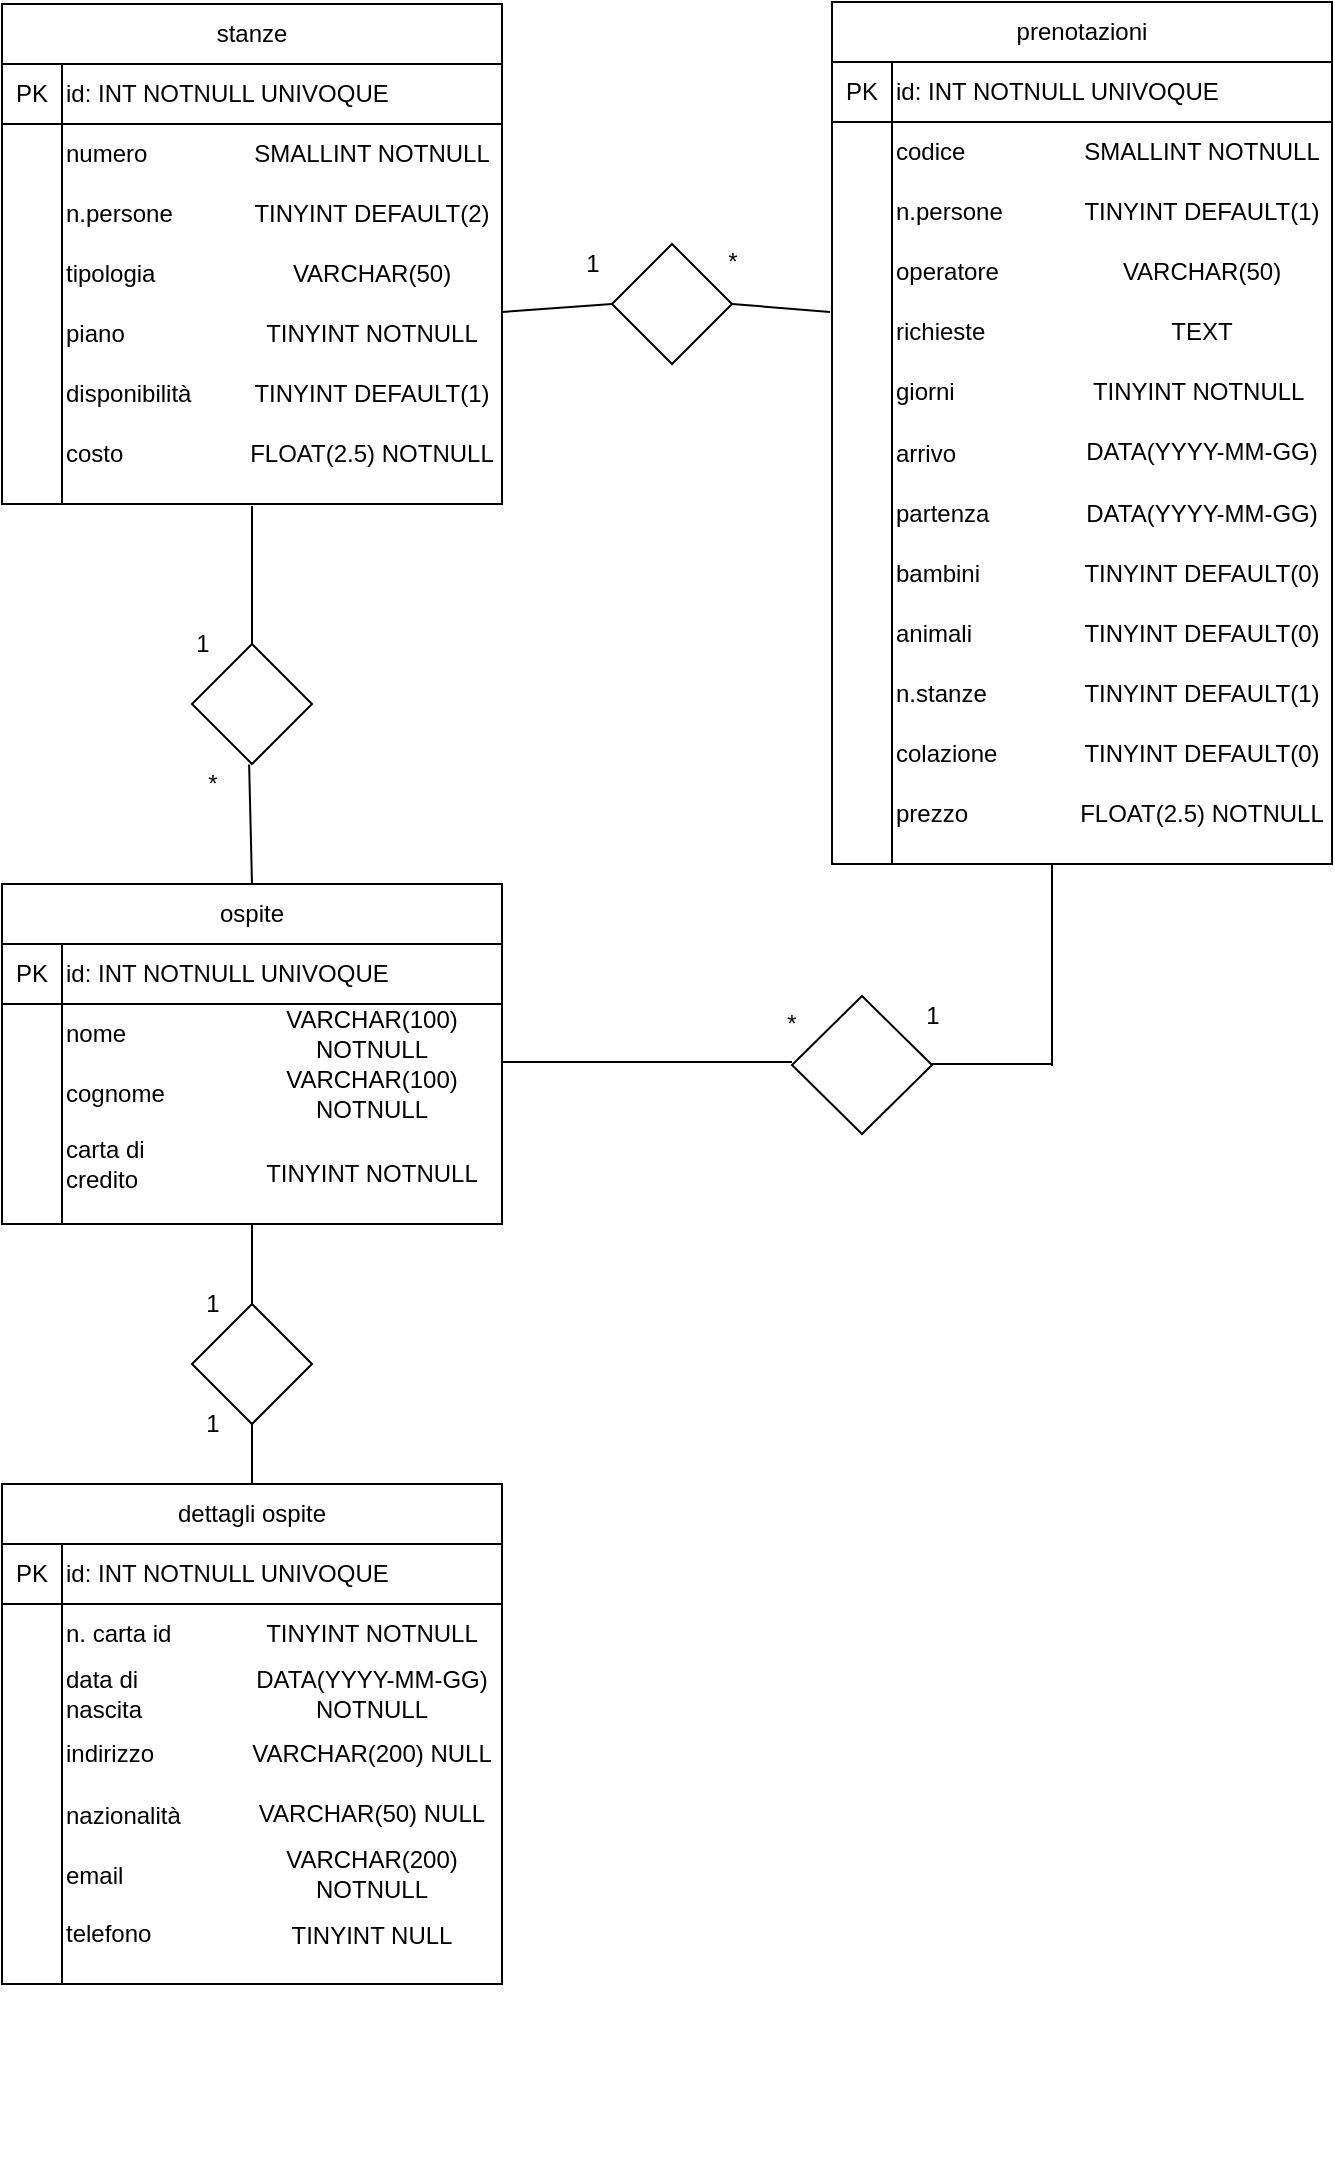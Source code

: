 <mxfile version="13.7.9" type="github">
  <diagram id="1i0_ciFNV-c5sHIzB2MD" name="Page-1">
    <mxGraphModel dx="868" dy="433" grid="1" gridSize="10" guides="1" tooltips="1" connect="1" arrows="1" fold="1" page="1" pageScale="1" pageWidth="850" pageHeight="1100" math="0" shadow="0">
      <root>
        <mxCell id="0" />
        <mxCell id="1" parent="0" />
        <mxCell id="PzwQnNtE5YqFAhaQ5UEn-1" value="" style="shape=internalStorage;whiteSpace=wrap;html=1;backgroundOutline=1;dx=30;dy=30;" parent="1" vertex="1">
          <mxGeometry x="175" y="60" width="250" height="220" as="geometry" />
        </mxCell>
        <mxCell id="PzwQnNtE5YqFAhaQ5UEn-2" value="" style="rounded=0;whiteSpace=wrap;html=1;" parent="1" vertex="1">
          <mxGeometry x="175" y="30" width="250" height="30" as="geometry" />
        </mxCell>
        <mxCell id="PzwQnNtE5YqFAhaQ5UEn-3" value="PK" style="text;html=1;strokeColor=none;fillColor=none;align=center;verticalAlign=middle;whiteSpace=wrap;rounded=0;" parent="1" vertex="1">
          <mxGeometry x="175" y="60" width="30" height="30" as="geometry" />
        </mxCell>
        <mxCell id="PzwQnNtE5YqFAhaQ5UEn-5" value="id: INT NOTNULL UNIVOQUE" style="text;html=1;strokeColor=none;fillColor=none;align=left;verticalAlign=middle;whiteSpace=wrap;rounded=0;" parent="1" vertex="1">
          <mxGeometry x="205" y="60" width="220" height="30" as="geometry" />
        </mxCell>
        <mxCell id="PzwQnNtE5YqFAhaQ5UEn-7" value="numero" style="text;html=1;strokeColor=none;fillColor=none;align=left;verticalAlign=middle;whiteSpace=wrap;rounded=0;" parent="1" vertex="1">
          <mxGeometry x="205" y="90" width="60" height="30" as="geometry" />
        </mxCell>
        <mxCell id="PzwQnNtE5YqFAhaQ5UEn-8" value="tipologia" style="text;html=1;strokeColor=none;fillColor=none;align=left;verticalAlign=middle;whiteSpace=wrap;rounded=0;" parent="1" vertex="1">
          <mxGeometry x="205" y="150" width="60" height="30" as="geometry" />
        </mxCell>
        <mxCell id="PzwQnNtE5YqFAhaQ5UEn-10" value="n.persone" style="text;html=1;strokeColor=none;fillColor=none;align=left;verticalAlign=middle;whiteSpace=wrap;rounded=0;" parent="1" vertex="1">
          <mxGeometry x="205" y="120" width="60" height="30" as="geometry" />
        </mxCell>
        <mxCell id="PzwQnNtE5YqFAhaQ5UEn-11" value="piano" style="text;html=1;strokeColor=none;fillColor=none;align=left;verticalAlign=middle;whiteSpace=wrap;rounded=0;" parent="1" vertex="1">
          <mxGeometry x="205" y="180" width="60" height="30" as="geometry" />
        </mxCell>
        <mxCell id="PzwQnNtE5YqFAhaQ5UEn-13" value="costo" style="text;html=1;strokeColor=none;fillColor=none;align=left;verticalAlign=middle;whiteSpace=wrap;rounded=0;" parent="1" vertex="1">
          <mxGeometry x="205" y="240" width="60" height="30" as="geometry" />
        </mxCell>
        <mxCell id="PzwQnNtE5YqFAhaQ5UEn-26" value="SMALLINT NOTNULL" style="text;html=1;strokeColor=none;fillColor=none;align=center;verticalAlign=middle;whiteSpace=wrap;rounded=0;" parent="1" vertex="1">
          <mxGeometry x="295" y="90" width="130" height="30" as="geometry" />
        </mxCell>
        <mxCell id="PzwQnNtE5YqFAhaQ5UEn-29" value="TINYINT DEFAULT(2)" style="text;html=1;strokeColor=none;fillColor=none;align=center;verticalAlign=middle;whiteSpace=wrap;rounded=0;" parent="1" vertex="1">
          <mxGeometry x="295" y="120" width="130" height="30" as="geometry" />
        </mxCell>
        <mxCell id="PzwQnNtE5YqFAhaQ5UEn-30" value="VARCHAR(50)" style="text;html=1;strokeColor=none;fillColor=none;align=center;verticalAlign=middle;whiteSpace=wrap;rounded=0;" parent="1" vertex="1">
          <mxGeometry x="295" y="150" width="130" height="30" as="geometry" />
        </mxCell>
        <mxCell id="PzwQnNtE5YqFAhaQ5UEn-31" value="TINYINT NOTNULL" style="text;html=1;strokeColor=none;fillColor=none;align=center;verticalAlign=middle;whiteSpace=wrap;rounded=0;" parent="1" vertex="1">
          <mxGeometry x="295" y="180" width="130" height="30" as="geometry" />
        </mxCell>
        <mxCell id="PzwQnNtE5YqFAhaQ5UEn-33" value="TINYINT DEFAULT(1)" style="text;html=1;strokeColor=none;fillColor=none;align=center;verticalAlign=middle;whiteSpace=wrap;rounded=0;" parent="1" vertex="1">
          <mxGeometry x="295" y="210" width="130" height="30" as="geometry" />
        </mxCell>
        <mxCell id="PzwQnNtE5YqFAhaQ5UEn-34" value="FLOAT(2.5) NOTNULL" style="text;html=1;strokeColor=none;fillColor=none;align=center;verticalAlign=middle;whiteSpace=wrap;rounded=0;" parent="1" vertex="1">
          <mxGeometry x="295" y="240" width="130" height="30" as="geometry" />
        </mxCell>
        <mxCell id="PzwQnNtE5YqFAhaQ5UEn-44" value="stanze" style="text;html=1;strokeColor=none;fillColor=none;align=center;verticalAlign=middle;whiteSpace=wrap;rounded=0;" parent="1" vertex="1">
          <mxGeometry x="185" y="35" width="230" height="20" as="geometry" />
        </mxCell>
        <mxCell id="CixkEMvf4ZS4essuHJ9_-4" value="disponibilità" style="text;html=1;strokeColor=none;fillColor=none;align=left;verticalAlign=middle;whiteSpace=wrap;rounded=0;" vertex="1" parent="1">
          <mxGeometry x="205" y="210" width="60" height="30" as="geometry" />
        </mxCell>
        <mxCell id="CixkEMvf4ZS4essuHJ9_-5" style="edgeStyle=orthogonalEdgeStyle;rounded=0;orthogonalLoop=1;jettySize=auto;html=1;exitX=0.5;exitY=1;exitDx=0;exitDy=0;" edge="1" parent="1" source="PzwQnNtE5YqFAhaQ5UEn-1" target="PzwQnNtE5YqFAhaQ5UEn-1">
          <mxGeometry relative="1" as="geometry" />
        </mxCell>
        <mxCell id="CixkEMvf4ZS4essuHJ9_-6" value="" style="shape=internalStorage;whiteSpace=wrap;html=1;backgroundOutline=1;dx=30;dy=30;" vertex="1" parent="1">
          <mxGeometry x="590" y="59" width="250" height="401" as="geometry" />
        </mxCell>
        <mxCell id="CixkEMvf4ZS4essuHJ9_-7" value="" style="rounded=0;whiteSpace=wrap;html=1;" vertex="1" parent="1">
          <mxGeometry x="590" y="29" width="250" height="30" as="geometry" />
        </mxCell>
        <mxCell id="CixkEMvf4ZS4essuHJ9_-8" value="PK" style="text;html=1;strokeColor=none;fillColor=none;align=center;verticalAlign=middle;whiteSpace=wrap;rounded=0;" vertex="1" parent="1">
          <mxGeometry x="590" y="59" width="30" height="30" as="geometry" />
        </mxCell>
        <mxCell id="CixkEMvf4ZS4essuHJ9_-9" value="id: INT NOTNULL UNIVOQUE" style="text;html=1;strokeColor=none;fillColor=none;align=left;verticalAlign=middle;whiteSpace=wrap;rounded=0;" vertex="1" parent="1">
          <mxGeometry x="620" y="59" width="220" height="30" as="geometry" />
        </mxCell>
        <mxCell id="CixkEMvf4ZS4essuHJ9_-10" value="codice" style="text;html=1;strokeColor=none;fillColor=none;align=left;verticalAlign=middle;whiteSpace=wrap;rounded=0;" vertex="1" parent="1">
          <mxGeometry x="620" y="89" width="60" height="30" as="geometry" />
        </mxCell>
        <mxCell id="CixkEMvf4ZS4essuHJ9_-11" value="operatore" style="text;html=1;strokeColor=none;fillColor=none;align=left;verticalAlign=middle;whiteSpace=wrap;rounded=0;" vertex="1" parent="1">
          <mxGeometry x="620" y="149" width="60" height="30" as="geometry" />
        </mxCell>
        <mxCell id="CixkEMvf4ZS4essuHJ9_-12" value="n.persone" style="text;html=1;strokeColor=none;fillColor=none;align=left;verticalAlign=middle;whiteSpace=wrap;rounded=0;" vertex="1" parent="1">
          <mxGeometry x="620" y="119" width="60" height="30" as="geometry" />
        </mxCell>
        <mxCell id="CixkEMvf4ZS4essuHJ9_-13" value="richieste" style="text;html=1;strokeColor=none;fillColor=none;align=left;verticalAlign=middle;whiteSpace=wrap;rounded=0;" vertex="1" parent="1">
          <mxGeometry x="620" y="179" width="60" height="30" as="geometry" />
        </mxCell>
        <mxCell id="CixkEMvf4ZS4essuHJ9_-14" value="prezzo" style="text;html=1;strokeColor=none;fillColor=none;align=left;verticalAlign=middle;whiteSpace=wrap;rounded=0;" vertex="1" parent="1">
          <mxGeometry x="620" y="420" width="60" height="30" as="geometry" />
        </mxCell>
        <mxCell id="CixkEMvf4ZS4essuHJ9_-15" value="SMALLINT NOTNULL" style="text;html=1;strokeColor=none;fillColor=none;align=center;verticalAlign=middle;whiteSpace=wrap;rounded=0;" vertex="1" parent="1">
          <mxGeometry x="710" y="89" width="130" height="30" as="geometry" />
        </mxCell>
        <mxCell id="CixkEMvf4ZS4essuHJ9_-16" value="TINYINT DEFAULT(1)" style="text;html=1;strokeColor=none;fillColor=none;align=center;verticalAlign=middle;whiteSpace=wrap;rounded=0;" vertex="1" parent="1">
          <mxGeometry x="710" y="119" width="130" height="30" as="geometry" />
        </mxCell>
        <mxCell id="CixkEMvf4ZS4essuHJ9_-17" value="VARCHAR(50)" style="text;html=1;strokeColor=none;fillColor=none;align=center;verticalAlign=middle;whiteSpace=wrap;rounded=0;" vertex="1" parent="1">
          <mxGeometry x="710" y="149" width="130" height="30" as="geometry" />
        </mxCell>
        <mxCell id="CixkEMvf4ZS4essuHJ9_-18" value="TEXT" style="text;html=1;strokeColor=none;fillColor=none;align=center;verticalAlign=middle;whiteSpace=wrap;rounded=0;" vertex="1" parent="1">
          <mxGeometry x="710" y="179" width="130" height="30" as="geometry" />
        </mxCell>
        <mxCell id="CixkEMvf4ZS4essuHJ9_-19" value="TINYINT NOTNULL&amp;nbsp;" style="text;html=1;strokeColor=none;fillColor=none;align=center;verticalAlign=middle;whiteSpace=wrap;rounded=0;" vertex="1" parent="1">
          <mxGeometry x="710" y="209" width="130" height="30" as="geometry" />
        </mxCell>
        <mxCell id="CixkEMvf4ZS4essuHJ9_-20" value="FLOAT(2.5) NOTNULL" style="text;html=1;strokeColor=none;fillColor=none;align=center;verticalAlign=middle;whiteSpace=wrap;rounded=0;" vertex="1" parent="1">
          <mxGeometry x="710" y="420" width="130" height="30" as="geometry" />
        </mxCell>
        <mxCell id="CixkEMvf4ZS4essuHJ9_-21" value="prenotazioni" style="text;html=1;strokeColor=none;fillColor=none;align=center;verticalAlign=middle;whiteSpace=wrap;rounded=0;" vertex="1" parent="1">
          <mxGeometry x="600" y="34" width="230" height="20" as="geometry" />
        </mxCell>
        <mxCell id="CixkEMvf4ZS4essuHJ9_-22" value="giorni" style="text;html=1;strokeColor=none;fillColor=none;align=left;verticalAlign=middle;whiteSpace=wrap;rounded=0;" vertex="1" parent="1">
          <mxGeometry x="620" y="209" width="60" height="30" as="geometry" />
        </mxCell>
        <mxCell id="CixkEMvf4ZS4essuHJ9_-23" style="edgeStyle=orthogonalEdgeStyle;rounded=0;orthogonalLoop=1;jettySize=auto;html=1;exitX=0.5;exitY=1;exitDx=0;exitDy=0;" edge="1" source="CixkEMvf4ZS4essuHJ9_-6" target="CixkEMvf4ZS4essuHJ9_-6" parent="1">
          <mxGeometry relative="1" as="geometry" />
        </mxCell>
        <mxCell id="CixkEMvf4ZS4essuHJ9_-25" value="arrivo" style="text;html=1;strokeColor=none;fillColor=none;align=left;verticalAlign=middle;whiteSpace=wrap;rounded=0;" vertex="1" parent="1">
          <mxGeometry x="620" y="240" width="60" height="30" as="geometry" />
        </mxCell>
        <mxCell id="CixkEMvf4ZS4essuHJ9_-27" value="partenza" style="text;html=1;strokeColor=none;fillColor=none;align=left;verticalAlign=middle;whiteSpace=wrap;rounded=0;" vertex="1" parent="1">
          <mxGeometry x="620" y="270" width="60" height="30" as="geometry" />
        </mxCell>
        <mxCell id="CixkEMvf4ZS4essuHJ9_-28" value="DATA(YYYY-MM-GG)" style="text;html=1;strokeColor=none;fillColor=none;align=center;verticalAlign=middle;whiteSpace=wrap;rounded=0;" vertex="1" parent="1">
          <mxGeometry x="710" y="239" width="130" height="30" as="geometry" />
        </mxCell>
        <mxCell id="CixkEMvf4ZS4essuHJ9_-29" value="DATA(YYYY-MM-GG)" style="text;html=1;strokeColor=none;fillColor=none;align=center;verticalAlign=middle;whiteSpace=wrap;rounded=0;" vertex="1" parent="1">
          <mxGeometry x="710" y="270" width="130" height="30" as="geometry" />
        </mxCell>
        <mxCell id="CixkEMvf4ZS4essuHJ9_-30" value="bambini" style="text;html=1;strokeColor=none;fillColor=none;align=left;verticalAlign=middle;whiteSpace=wrap;rounded=0;" vertex="1" parent="1">
          <mxGeometry x="620" y="300" width="60" height="30" as="geometry" />
        </mxCell>
        <mxCell id="CixkEMvf4ZS4essuHJ9_-32" value="TINYINT DEFAULT(0)" style="text;html=1;strokeColor=none;fillColor=none;align=center;verticalAlign=middle;whiteSpace=wrap;rounded=0;" vertex="1" parent="1">
          <mxGeometry x="710" y="300" width="130" height="30" as="geometry" />
        </mxCell>
        <mxCell id="CixkEMvf4ZS4essuHJ9_-34" value="animali" style="text;html=1;strokeColor=none;fillColor=none;align=left;verticalAlign=middle;whiteSpace=wrap;rounded=0;" vertex="1" parent="1">
          <mxGeometry x="620" y="330" width="60" height="30" as="geometry" />
        </mxCell>
        <mxCell id="CixkEMvf4ZS4essuHJ9_-35" value="TINYINT DEFAULT(0)" style="text;html=1;strokeColor=none;fillColor=none;align=center;verticalAlign=middle;whiteSpace=wrap;rounded=0;" vertex="1" parent="1">
          <mxGeometry x="710" y="330" width="130" height="30" as="geometry" />
        </mxCell>
        <mxCell id="CixkEMvf4ZS4essuHJ9_-36" value="" style="endArrow=none;html=1;exitX=1;exitY=0.5;exitDx=0;exitDy=0;" edge="1" parent="1" source="CixkEMvf4ZS4essuHJ9_-37">
          <mxGeometry width="50" height="50" relative="1" as="geometry">
            <mxPoint x="560" y="280" as="sourcePoint" />
            <mxPoint x="589" y="184" as="targetPoint" />
          </mxGeometry>
        </mxCell>
        <mxCell id="CixkEMvf4ZS4essuHJ9_-37" value="" style="rhombus;whiteSpace=wrap;html=1;" vertex="1" parent="1">
          <mxGeometry x="480" y="150" width="60" height="60" as="geometry" />
        </mxCell>
        <mxCell id="CixkEMvf4ZS4essuHJ9_-38" value="" style="endArrow=none;html=1;entryX=0;entryY=0.5;entryDx=0;entryDy=0;" edge="1" parent="1" target="CixkEMvf4ZS4essuHJ9_-37">
          <mxGeometry width="50" height="50" relative="1" as="geometry">
            <mxPoint x="425" y="184" as="sourcePoint" />
            <mxPoint x="589" y="182.132" as="targetPoint" />
          </mxGeometry>
        </mxCell>
        <mxCell id="CixkEMvf4ZS4essuHJ9_-39" value="1" style="text;html=1;align=center;verticalAlign=middle;resizable=0;points=[];autosize=1;" vertex="1" parent="1">
          <mxGeometry x="460" y="150" width="20" height="20" as="geometry" />
        </mxCell>
        <mxCell id="CixkEMvf4ZS4essuHJ9_-40" value="*" style="text;html=1;align=center;verticalAlign=middle;resizable=0;points=[];autosize=1;" vertex="1" parent="1">
          <mxGeometry x="530" y="149" width="20" height="20" as="geometry" />
        </mxCell>
        <mxCell id="CixkEMvf4ZS4essuHJ9_-41" value="n.stanze" style="text;html=1;strokeColor=none;fillColor=none;align=left;verticalAlign=middle;whiteSpace=wrap;rounded=0;" vertex="1" parent="1">
          <mxGeometry x="620" y="360" width="60" height="30" as="geometry" />
        </mxCell>
        <mxCell id="CixkEMvf4ZS4essuHJ9_-42" value="TINYINT DEFAULT(1)" style="text;html=1;strokeColor=none;fillColor=none;align=center;verticalAlign=middle;whiteSpace=wrap;rounded=0;" vertex="1" parent="1">
          <mxGeometry x="710" y="360" width="130" height="30" as="geometry" />
        </mxCell>
        <mxCell id="CixkEMvf4ZS4essuHJ9_-43" value="" style="shape=internalStorage;whiteSpace=wrap;html=1;backgroundOutline=1;dx=30;dy=30;" vertex="1" parent="1">
          <mxGeometry x="175" y="500" width="250" height="140" as="geometry" />
        </mxCell>
        <mxCell id="CixkEMvf4ZS4essuHJ9_-44" value="" style="rounded=0;whiteSpace=wrap;html=1;" vertex="1" parent="1">
          <mxGeometry x="175" y="470" width="250" height="30" as="geometry" />
        </mxCell>
        <mxCell id="CixkEMvf4ZS4essuHJ9_-45" value="PK" style="text;html=1;strokeColor=none;fillColor=none;align=center;verticalAlign=middle;whiteSpace=wrap;rounded=0;" vertex="1" parent="1">
          <mxGeometry x="175" y="500" width="30" height="30" as="geometry" />
        </mxCell>
        <mxCell id="CixkEMvf4ZS4essuHJ9_-46" value="id: INT NOTNULL UNIVOQUE" style="text;html=1;strokeColor=none;fillColor=none;align=left;verticalAlign=middle;whiteSpace=wrap;rounded=0;" vertex="1" parent="1">
          <mxGeometry x="205" y="500" width="220" height="30" as="geometry" />
        </mxCell>
        <mxCell id="CixkEMvf4ZS4essuHJ9_-47" value="nome" style="text;html=1;strokeColor=none;fillColor=none;align=left;verticalAlign=middle;whiteSpace=wrap;rounded=0;" vertex="1" parent="1">
          <mxGeometry x="205" y="530" width="60" height="30" as="geometry" />
        </mxCell>
        <mxCell id="CixkEMvf4ZS4essuHJ9_-49" value="cognome" style="text;html=1;strokeColor=none;fillColor=none;align=left;verticalAlign=middle;whiteSpace=wrap;rounded=0;" vertex="1" parent="1">
          <mxGeometry x="205" y="560" width="60" height="30" as="geometry" />
        </mxCell>
        <mxCell id="CixkEMvf4ZS4essuHJ9_-52" value="VARCHAR(100) NOTNULL" style="text;html=1;strokeColor=none;fillColor=none;align=center;verticalAlign=middle;whiteSpace=wrap;rounded=0;" vertex="1" parent="1">
          <mxGeometry x="295" y="530" width="130" height="30" as="geometry" />
        </mxCell>
        <mxCell id="CixkEMvf4ZS4essuHJ9_-53" value="VARCHAR(100) NOTNULL" style="text;html=1;strokeColor=none;fillColor=none;align=center;verticalAlign=middle;whiteSpace=wrap;rounded=0;" vertex="1" parent="1">
          <mxGeometry x="295" y="560" width="130" height="30" as="geometry" />
        </mxCell>
        <mxCell id="CixkEMvf4ZS4essuHJ9_-58" value="ospite" style="text;html=1;strokeColor=none;fillColor=none;align=center;verticalAlign=middle;whiteSpace=wrap;rounded=0;" vertex="1" parent="1">
          <mxGeometry x="185" y="475" width="230" height="20" as="geometry" />
        </mxCell>
        <mxCell id="CixkEMvf4ZS4essuHJ9_-76" value="colazione" style="text;html=1;strokeColor=none;fillColor=none;align=left;verticalAlign=middle;whiteSpace=wrap;rounded=0;" vertex="1" parent="1">
          <mxGeometry x="620" y="390" width="60" height="30" as="geometry" />
        </mxCell>
        <mxCell id="CixkEMvf4ZS4essuHJ9_-77" value="TINYINT DEFAULT(0)" style="text;html=1;strokeColor=none;fillColor=none;align=center;verticalAlign=middle;whiteSpace=wrap;rounded=0;" vertex="1" parent="1">
          <mxGeometry x="710" y="390" width="130" height="30" as="geometry" />
        </mxCell>
        <mxCell id="CixkEMvf4ZS4essuHJ9_-79" value="" style="endArrow=none;html=1;exitX=0.5;exitY=0;exitDx=0;exitDy=0;" edge="1" parent="1" source="CixkEMvf4ZS4essuHJ9_-80">
          <mxGeometry width="50" height="50" relative="1" as="geometry">
            <mxPoint x="550" y="450" as="sourcePoint" />
            <mxPoint x="300" y="281" as="targetPoint" />
            <Array as="points" />
          </mxGeometry>
        </mxCell>
        <mxCell id="CixkEMvf4ZS4essuHJ9_-80" value="" style="rhombus;whiteSpace=wrap;html=1;" vertex="1" parent="1">
          <mxGeometry x="270" y="350" width="60" height="60" as="geometry" />
        </mxCell>
        <mxCell id="CixkEMvf4ZS4essuHJ9_-81" value="" style="endArrow=none;html=1;entryX=0.476;entryY=1.005;entryDx=0;entryDy=0;entryPerimeter=0;exitX=0.5;exitY=0;exitDx=0;exitDy=0;" edge="1" parent="1" source="CixkEMvf4ZS4essuHJ9_-44" target="CixkEMvf4ZS4essuHJ9_-80">
          <mxGeometry width="50" height="50" relative="1" as="geometry">
            <mxPoint x="300" y="470" as="sourcePoint" />
            <mxPoint x="294" y="281.1" as="targetPoint" />
            <Array as="points" />
          </mxGeometry>
        </mxCell>
        <mxCell id="CixkEMvf4ZS4essuHJ9_-83" value="" style="endArrow=none;html=1;" edge="1" parent="1">
          <mxGeometry width="50" height="50" relative="1" as="geometry">
            <mxPoint x="700" y="561" as="sourcePoint" />
            <mxPoint x="700" y="460" as="targetPoint" />
            <Array as="points">
              <mxPoint x="700" y="460" />
            </Array>
          </mxGeometry>
        </mxCell>
        <mxCell id="CixkEMvf4ZS4essuHJ9_-84" value="" style="rhombus;whiteSpace=wrap;html=1;" vertex="1" parent="1">
          <mxGeometry x="570" y="526" width="70" height="69" as="geometry" />
        </mxCell>
        <mxCell id="CixkEMvf4ZS4essuHJ9_-85" value="*" style="text;html=1;align=center;verticalAlign=middle;resizable=0;points=[];autosize=1;" vertex="1" parent="1">
          <mxGeometry x="270" y="410" width="20" height="20" as="geometry" />
        </mxCell>
        <mxCell id="CixkEMvf4ZS4essuHJ9_-86" value="1" style="text;html=1;align=center;verticalAlign=middle;resizable=0;points=[];autosize=1;" vertex="1" parent="1">
          <mxGeometry x="265" y="340" width="20" height="20" as="geometry" />
        </mxCell>
        <mxCell id="CixkEMvf4ZS4essuHJ9_-87" value="*" style="text;html=1;strokeColor=none;fillColor=none;align=center;verticalAlign=middle;whiteSpace=wrap;rounded=0;" vertex="1" parent="1">
          <mxGeometry x="550" y="530" width="40" height="20" as="geometry" />
        </mxCell>
        <mxCell id="CixkEMvf4ZS4essuHJ9_-88" value="1" style="text;html=1;align=center;verticalAlign=middle;resizable=0;points=[];autosize=1;" vertex="1" parent="1">
          <mxGeometry x="630" y="526" width="20" height="20" as="geometry" />
        </mxCell>
        <mxCell id="CixkEMvf4ZS4essuHJ9_-89" value="" style="endArrow=none;html=1;" edge="1" parent="1">
          <mxGeometry width="50" height="50" relative="1" as="geometry">
            <mxPoint x="425" y="559" as="sourcePoint" />
            <mxPoint x="570" y="559" as="targetPoint" />
          </mxGeometry>
        </mxCell>
        <mxCell id="CixkEMvf4ZS4essuHJ9_-92" value="" style="shape=internalStorage;whiteSpace=wrap;html=1;backgroundOutline=1;dx=30;dy=30;" vertex="1" parent="1">
          <mxGeometry x="175" y="800" width="250" height="220" as="geometry" />
        </mxCell>
        <mxCell id="CixkEMvf4ZS4essuHJ9_-93" value="" style="rounded=0;whiteSpace=wrap;html=1;" vertex="1" parent="1">
          <mxGeometry x="175" y="770" width="250" height="30" as="geometry" />
        </mxCell>
        <mxCell id="CixkEMvf4ZS4essuHJ9_-94" value="PK" style="text;html=1;strokeColor=none;fillColor=none;align=center;verticalAlign=middle;whiteSpace=wrap;rounded=0;" vertex="1" parent="1">
          <mxGeometry x="175" y="800" width="30" height="30" as="geometry" />
        </mxCell>
        <mxCell id="CixkEMvf4ZS4essuHJ9_-95" value="id: INT NOTNULL UNIVOQUE" style="text;html=1;strokeColor=none;fillColor=none;align=left;verticalAlign=middle;whiteSpace=wrap;rounded=0;" vertex="1" parent="1">
          <mxGeometry x="205" y="800" width="220" height="30" as="geometry" />
        </mxCell>
        <mxCell id="CixkEMvf4ZS4essuHJ9_-107" value="dettagli ospite" style="text;html=1;strokeColor=none;fillColor=none;align=center;verticalAlign=middle;whiteSpace=wrap;rounded=0;" vertex="1" parent="1">
          <mxGeometry x="185" y="775" width="230" height="20" as="geometry" />
        </mxCell>
        <mxCell id="CixkEMvf4ZS4essuHJ9_-110" value="n. carta id" style="text;html=1;strokeColor=none;fillColor=none;align=left;verticalAlign=middle;whiteSpace=wrap;rounded=0;" vertex="1" parent="1">
          <mxGeometry x="205" y="830" width="60" height="30" as="geometry" />
        </mxCell>
        <mxCell id="CixkEMvf4ZS4essuHJ9_-111" value="data di nascita" style="text;html=1;strokeColor=none;fillColor=none;align=left;verticalAlign=middle;whiteSpace=wrap;rounded=0;" vertex="1" parent="1">
          <mxGeometry x="205" y="860" width="60" height="30" as="geometry" />
        </mxCell>
        <mxCell id="CixkEMvf4ZS4essuHJ9_-112" value="TINYINT NOTNULL" style="text;html=1;strokeColor=none;fillColor=none;align=center;verticalAlign=middle;whiteSpace=wrap;rounded=0;" vertex="1" parent="1">
          <mxGeometry x="295" y="830" width="130" height="30" as="geometry" />
        </mxCell>
        <mxCell id="CixkEMvf4ZS4essuHJ9_-113" value="DATA(YYYY-MM-GG) NOTNULL" style="text;html=1;strokeColor=none;fillColor=none;align=center;verticalAlign=middle;whiteSpace=wrap;rounded=0;" vertex="1" parent="1">
          <mxGeometry x="295" y="860" width="130" height="30" as="geometry" />
        </mxCell>
        <mxCell id="CixkEMvf4ZS4essuHJ9_-114" value="VARCHAR(200) NULL" style="text;html=1;strokeColor=none;fillColor=none;align=center;verticalAlign=middle;whiteSpace=wrap;rounded=0;" vertex="1" parent="1">
          <mxGeometry x="295" y="890" width="130" height="30" as="geometry" />
        </mxCell>
        <mxCell id="CixkEMvf4ZS4essuHJ9_-115" value="indirizzo" style="text;html=1;strokeColor=none;fillColor=none;align=left;verticalAlign=middle;whiteSpace=wrap;rounded=0;" vertex="1" parent="1">
          <mxGeometry x="205" y="890" width="60" height="30" as="geometry" />
        </mxCell>
        <mxCell id="CixkEMvf4ZS4essuHJ9_-116" style="edgeStyle=orthogonalEdgeStyle;rounded=0;orthogonalLoop=1;jettySize=auto;html=1;exitX=0.5;exitY=1;exitDx=0;exitDy=0;" edge="1" parent="1">
          <mxGeometry relative="1" as="geometry">
            <mxPoint x="300" y="1110" as="sourcePoint" />
            <mxPoint x="300" y="1110" as="targetPoint" />
          </mxGeometry>
        </mxCell>
        <mxCell id="CixkEMvf4ZS4essuHJ9_-117" value="nazionalità" style="text;html=1;strokeColor=none;fillColor=none;align=left;verticalAlign=middle;whiteSpace=wrap;rounded=0;" vertex="1" parent="1">
          <mxGeometry x="205" y="921" width="60" height="30" as="geometry" />
        </mxCell>
        <mxCell id="CixkEMvf4ZS4essuHJ9_-118" value="carta di credito" style="text;html=1;strokeColor=none;fillColor=none;align=left;verticalAlign=middle;whiteSpace=wrap;rounded=0;" vertex="1" parent="1">
          <mxGeometry x="205" y="595" width="60" height="30" as="geometry" />
        </mxCell>
        <mxCell id="CixkEMvf4ZS4essuHJ9_-119" value="VARCHAR(50) NULL" style="text;html=1;strokeColor=none;fillColor=none;align=center;verticalAlign=middle;whiteSpace=wrap;rounded=0;" vertex="1" parent="1">
          <mxGeometry x="295" y="920" width="130" height="30" as="geometry" />
        </mxCell>
        <mxCell id="CixkEMvf4ZS4essuHJ9_-120" value="VARCHAR(200) NOTNULL" style="text;html=1;strokeColor=none;fillColor=none;align=center;verticalAlign=middle;whiteSpace=wrap;rounded=0;" vertex="1" parent="1">
          <mxGeometry x="295" y="950" width="130" height="30" as="geometry" />
        </mxCell>
        <mxCell id="CixkEMvf4ZS4essuHJ9_-121" value="email" style="text;html=1;strokeColor=none;fillColor=none;align=left;verticalAlign=middle;whiteSpace=wrap;rounded=0;" vertex="1" parent="1">
          <mxGeometry x="205" y="951" width="60" height="30" as="geometry" />
        </mxCell>
        <mxCell id="CixkEMvf4ZS4essuHJ9_-122" value="telefono" style="text;html=1;strokeColor=none;fillColor=none;align=left;verticalAlign=middle;whiteSpace=wrap;rounded=0;" vertex="1" parent="1">
          <mxGeometry x="205" y="980" width="60" height="30" as="geometry" />
        </mxCell>
        <mxCell id="CixkEMvf4ZS4essuHJ9_-123" value="TINYINT NOTNULL" style="text;html=1;strokeColor=none;fillColor=none;align=center;verticalAlign=middle;whiteSpace=wrap;rounded=0;" vertex="1" parent="1">
          <mxGeometry x="295" y="600" width="130" height="30" as="geometry" />
        </mxCell>
        <mxCell id="CixkEMvf4ZS4essuHJ9_-124" value="TINYINT NULL" style="text;html=1;strokeColor=none;fillColor=none;align=center;verticalAlign=middle;whiteSpace=wrap;rounded=0;" vertex="1" parent="1">
          <mxGeometry x="295" y="981" width="130" height="30" as="geometry" />
        </mxCell>
        <mxCell id="CixkEMvf4ZS4essuHJ9_-125" value="" style="endArrow=none;html=1;" edge="1" parent="1">
          <mxGeometry width="50" height="50" relative="1" as="geometry">
            <mxPoint x="640" y="560" as="sourcePoint" />
            <mxPoint x="700" y="560" as="targetPoint" />
          </mxGeometry>
        </mxCell>
        <mxCell id="CixkEMvf4ZS4essuHJ9_-126" value="" style="endArrow=none;html=1;entryX=0.5;entryY=1;entryDx=0;entryDy=0;" edge="1" parent="1" source="CixkEMvf4ZS4essuHJ9_-127" target="CixkEMvf4ZS4essuHJ9_-43">
          <mxGeometry width="50" height="50" relative="1" as="geometry">
            <mxPoint x="300" y="770" as="sourcePoint" />
            <mxPoint x="350" y="720" as="targetPoint" />
          </mxGeometry>
        </mxCell>
        <mxCell id="CixkEMvf4ZS4essuHJ9_-127" value="" style="rhombus;whiteSpace=wrap;html=1;" vertex="1" parent="1">
          <mxGeometry x="270" y="680" width="60" height="60" as="geometry" />
        </mxCell>
        <mxCell id="CixkEMvf4ZS4essuHJ9_-128" value="" style="endArrow=none;html=1;entryX=0.5;entryY=1;entryDx=0;entryDy=0;" edge="1" parent="1" target="CixkEMvf4ZS4essuHJ9_-127">
          <mxGeometry width="50" height="50" relative="1" as="geometry">
            <mxPoint x="300" y="770" as="sourcePoint" />
            <mxPoint x="300" y="640" as="targetPoint" />
          </mxGeometry>
        </mxCell>
        <mxCell id="CixkEMvf4ZS4essuHJ9_-129" value="1" style="text;html=1;align=center;verticalAlign=middle;resizable=0;points=[];autosize=1;" vertex="1" parent="1">
          <mxGeometry x="270" y="670" width="20" height="20" as="geometry" />
        </mxCell>
        <mxCell id="CixkEMvf4ZS4essuHJ9_-130" value="1" style="text;html=1;align=center;verticalAlign=middle;resizable=0;points=[];autosize=1;" vertex="1" parent="1">
          <mxGeometry x="270" y="730" width="20" height="20" as="geometry" />
        </mxCell>
      </root>
    </mxGraphModel>
  </diagram>
</mxfile>

